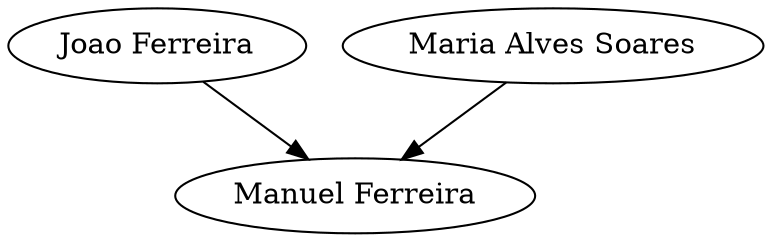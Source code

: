 // Árvore genealógica
digraph {
	1 [label="Manuel Ferreira"]
	2 [label="Joao Ferreira"]
	3 [label="Maria Alves Soares"]
	2 -> 1
	3 -> 1
}
